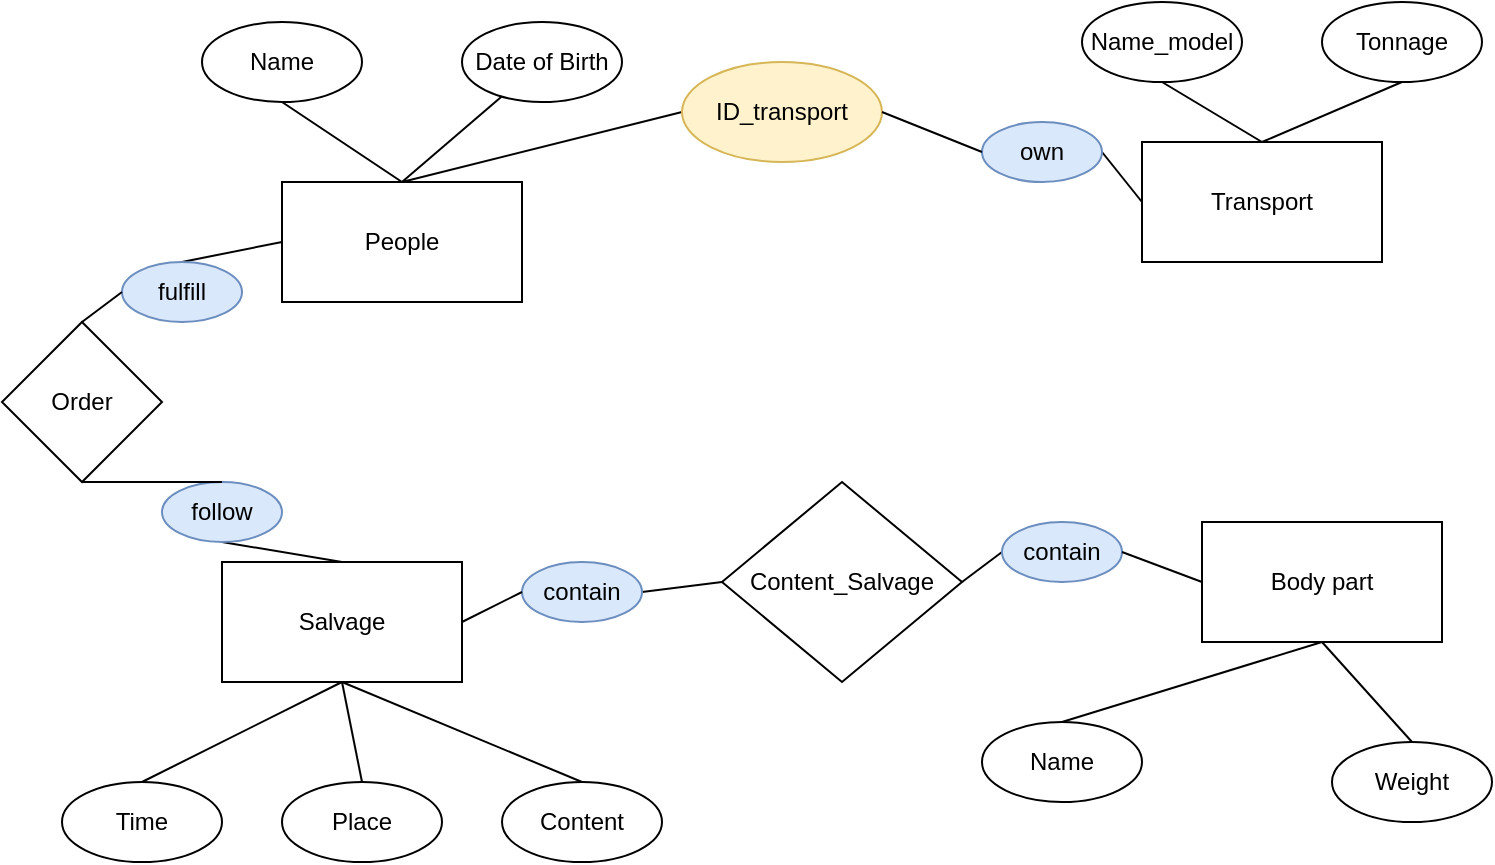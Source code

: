 <mxfile version="20.5.1" type="github">
  <diagram id="_ZWaxzBOlsLwsD3KHRWm" name="Page-1">
    <mxGraphModel dx="1422" dy="794" grid="1" gridSize="10" guides="1" tooltips="1" connect="1" arrows="1" fold="1" page="1" pageScale="1" pageWidth="850" pageHeight="1100" math="0" shadow="0">
      <root>
        <mxCell id="0" />
        <mxCell id="1" parent="0" />
        <mxCell id="pfXwxEPZTydBmNVGmDUg-1" value="People" style="rounded=0;whiteSpace=wrap;html=1;" parent="1" vertex="1">
          <mxGeometry x="200" y="180" width="120" height="60" as="geometry" />
        </mxCell>
        <mxCell id="pfXwxEPZTydBmNVGmDUg-2" value="Body part" style="rounded=0;whiteSpace=wrap;html=1;" parent="1" vertex="1">
          <mxGeometry x="660" y="350" width="120" height="60" as="geometry" />
        </mxCell>
        <mxCell id="pfXwxEPZTydBmNVGmDUg-3" value="Salvage" style="rounded=0;whiteSpace=wrap;html=1;" parent="1" vertex="1">
          <mxGeometry x="170" y="370" width="120" height="60" as="geometry" />
        </mxCell>
        <mxCell id="pfXwxEPZTydBmNVGmDUg-4" value="Transport" style="rounded=0;whiteSpace=wrap;html=1;" parent="1" vertex="1">
          <mxGeometry x="630" y="160" width="120" height="60" as="geometry" />
        </mxCell>
        <mxCell id="pfXwxEPZTydBmNVGmDUg-5" value="Name" style="ellipse;whiteSpace=wrap;html=1;" parent="1" vertex="1">
          <mxGeometry x="160" y="100" width="80" height="40" as="geometry" />
        </mxCell>
        <mxCell id="pfXwxEPZTydBmNVGmDUg-6" value="Date of Birth" style="ellipse;whiteSpace=wrap;html=1;" parent="1" vertex="1">
          <mxGeometry x="290" y="100" width="80" height="40" as="geometry" />
        </mxCell>
        <mxCell id="pfXwxEPZTydBmNVGmDUg-7" value="" style="endArrow=none;html=1;rounded=0;exitX=0.5;exitY=1;exitDx=0;exitDy=0;entryX=0.5;entryY=0;entryDx=0;entryDy=0;" parent="1" source="pfXwxEPZTydBmNVGmDUg-5" target="pfXwxEPZTydBmNVGmDUg-1" edge="1">
          <mxGeometry width="50" height="50" relative="1" as="geometry">
            <mxPoint x="400" y="440" as="sourcePoint" />
            <mxPoint x="450" y="390" as="targetPoint" />
          </mxGeometry>
        </mxCell>
        <mxCell id="pfXwxEPZTydBmNVGmDUg-8" value="" style="endArrow=none;html=1;rounded=0;exitX=0.5;exitY=0;exitDx=0;exitDy=0;" parent="1" source="pfXwxEPZTydBmNVGmDUg-1" target="pfXwxEPZTydBmNVGmDUg-6" edge="1">
          <mxGeometry width="50" height="50" relative="1" as="geometry">
            <mxPoint x="400" y="440" as="sourcePoint" />
            <mxPoint x="450" y="390" as="targetPoint" />
          </mxGeometry>
        </mxCell>
        <mxCell id="pfXwxEPZTydBmNVGmDUg-9" value="Name" style="ellipse;whiteSpace=wrap;html=1;" parent="1" vertex="1">
          <mxGeometry x="550" y="450" width="80" height="40" as="geometry" />
        </mxCell>
        <mxCell id="pfXwxEPZTydBmNVGmDUg-10" value="Weight" style="ellipse;whiteSpace=wrap;html=1;" parent="1" vertex="1">
          <mxGeometry x="725" y="460" width="80" height="40" as="geometry" />
        </mxCell>
        <mxCell id="pfXwxEPZTydBmNVGmDUg-11" value="" style="endArrow=none;html=1;rounded=0;exitX=0.5;exitY=0;exitDx=0;exitDy=0;entryX=0.5;entryY=1;entryDx=0;entryDy=0;" parent="1" source="pfXwxEPZTydBmNVGmDUg-9" target="pfXwxEPZTydBmNVGmDUg-2" edge="1">
          <mxGeometry width="50" height="50" relative="1" as="geometry">
            <mxPoint x="425" y="720" as="sourcePoint" />
            <mxPoint x="475" y="670" as="targetPoint" />
          </mxGeometry>
        </mxCell>
        <mxCell id="pfXwxEPZTydBmNVGmDUg-12" value="" style="endArrow=none;html=1;rounded=0;entryX=0.5;entryY=0;entryDx=0;entryDy=0;exitX=0.5;exitY=1;exitDx=0;exitDy=0;" parent="1" source="pfXwxEPZTydBmNVGmDUg-2" target="pfXwxEPZTydBmNVGmDUg-10" edge="1">
          <mxGeometry width="50" height="50" relative="1" as="geometry">
            <mxPoint x="425" y="720" as="sourcePoint" />
            <mxPoint x="475" y="670" as="targetPoint" />
          </mxGeometry>
        </mxCell>
        <mxCell id="pfXwxEPZTydBmNVGmDUg-14" value="Time" style="ellipse;whiteSpace=wrap;html=1;" parent="1" vertex="1">
          <mxGeometry x="90" y="480" width="80" height="40" as="geometry" />
        </mxCell>
        <mxCell id="pfXwxEPZTydBmNVGmDUg-15" value="Place" style="ellipse;whiteSpace=wrap;html=1;" parent="1" vertex="1">
          <mxGeometry x="200" y="480" width="80" height="40" as="geometry" />
        </mxCell>
        <mxCell id="pfXwxEPZTydBmNVGmDUg-16" value="Content" style="ellipse;whiteSpace=wrap;html=1;" parent="1" vertex="1">
          <mxGeometry x="310" y="480" width="80" height="40" as="geometry" />
        </mxCell>
        <mxCell id="pfXwxEPZTydBmNVGmDUg-17" value="" style="endArrow=none;html=1;rounded=0;exitX=0.5;exitY=1;exitDx=0;exitDy=0;entryX=0.5;entryY=0;entryDx=0;entryDy=0;" parent="1" source="pfXwxEPZTydBmNVGmDUg-3" target="pfXwxEPZTydBmNVGmDUg-16" edge="1">
          <mxGeometry width="50" height="50" relative="1" as="geometry">
            <mxPoint x="400" y="440" as="sourcePoint" />
            <mxPoint x="450" y="390" as="targetPoint" />
          </mxGeometry>
        </mxCell>
        <mxCell id="pfXwxEPZTydBmNVGmDUg-19" value="" style="endArrow=none;html=1;rounded=0;exitX=0.5;exitY=1;exitDx=0;exitDy=0;entryX=0.5;entryY=0;entryDx=0;entryDy=0;" parent="1" source="pfXwxEPZTydBmNVGmDUg-3" target="pfXwxEPZTydBmNVGmDUg-15" edge="1">
          <mxGeometry width="50" height="50" relative="1" as="geometry">
            <mxPoint x="270" y="450" as="sourcePoint" />
            <mxPoint x="360" y="490" as="targetPoint" />
          </mxGeometry>
        </mxCell>
        <mxCell id="pfXwxEPZTydBmNVGmDUg-20" value="" style="endArrow=none;html=1;rounded=0;exitX=0.5;exitY=1;exitDx=0;exitDy=0;entryX=0.5;entryY=0;entryDx=0;entryDy=0;" parent="1" source="pfXwxEPZTydBmNVGmDUg-3" target="pfXwxEPZTydBmNVGmDUg-14" edge="1">
          <mxGeometry width="50" height="50" relative="1" as="geometry">
            <mxPoint x="280" y="460" as="sourcePoint" />
            <mxPoint x="370" y="500" as="targetPoint" />
          </mxGeometry>
        </mxCell>
        <mxCell id="pfXwxEPZTydBmNVGmDUg-21" value="Name_model" style="ellipse;whiteSpace=wrap;html=1;" parent="1" vertex="1">
          <mxGeometry x="600" y="90" width="80" height="40" as="geometry" />
        </mxCell>
        <mxCell id="pfXwxEPZTydBmNVGmDUg-22" value="Tonnage" style="ellipse;whiteSpace=wrap;html=1;" parent="1" vertex="1">
          <mxGeometry x="720" y="90" width="80" height="40" as="geometry" />
        </mxCell>
        <mxCell id="pfXwxEPZTydBmNVGmDUg-23" value="" style="endArrow=none;html=1;rounded=0;exitX=0.5;exitY=1;exitDx=0;exitDy=0;entryX=0.5;entryY=0;entryDx=0;entryDy=0;" parent="1" source="pfXwxEPZTydBmNVGmDUg-21" target="pfXwxEPZTydBmNVGmDUg-4" edge="1">
          <mxGeometry width="50" height="50" relative="1" as="geometry">
            <mxPoint x="425" y="580" as="sourcePoint" />
            <mxPoint x="685" y="200" as="targetPoint" />
          </mxGeometry>
        </mxCell>
        <mxCell id="pfXwxEPZTydBmNVGmDUg-24" value="" style="endArrow=none;html=1;rounded=0;entryX=0.5;entryY=1;entryDx=0;entryDy=0;exitX=0.5;exitY=0;exitDx=0;exitDy=0;" parent="1" source="pfXwxEPZTydBmNVGmDUg-4" target="pfXwxEPZTydBmNVGmDUg-22" edge="1">
          <mxGeometry width="50" height="50" relative="1" as="geometry">
            <mxPoint x="675" y="320" as="sourcePoint" />
            <mxPoint x="475" y="530" as="targetPoint" />
          </mxGeometry>
        </mxCell>
        <mxCell id="pfXwxEPZTydBmNVGmDUg-30" value="Order" style="rhombus;whiteSpace=wrap;html=1;" parent="1" vertex="1">
          <mxGeometry x="60" y="250" width="80" height="80" as="geometry" />
        </mxCell>
        <mxCell id="pfXwxEPZTydBmNVGmDUg-31" value="" style="endArrow=none;html=1;rounded=0;exitX=0.5;exitY=1;exitDx=0;exitDy=0;entryX=0.5;entryY=0;entryDx=0;entryDy=0;startArrow=none;" parent="1" source="eQPkWqtmM3DXl6t3U87o-5" target="pfXwxEPZTydBmNVGmDUg-3" edge="1">
          <mxGeometry width="50" height="50" relative="1" as="geometry">
            <mxPoint x="400" y="440" as="sourcePoint" />
            <mxPoint x="450" y="390" as="targetPoint" />
          </mxGeometry>
        </mxCell>
        <mxCell id="pfXwxEPZTydBmNVGmDUg-32" value="" style="endArrow=none;html=1;rounded=0;exitX=0.5;exitY=0;exitDx=0;exitDy=0;entryX=0;entryY=0.5;entryDx=0;entryDy=0;startArrow=none;" parent="1" source="eQPkWqtmM3DXl6t3U87o-7" target="pfXwxEPZTydBmNVGmDUg-1" edge="1">
          <mxGeometry width="50" height="50" relative="1" as="geometry">
            <mxPoint x="400" y="440" as="sourcePoint" />
            <mxPoint x="110" y="310" as="targetPoint" />
          </mxGeometry>
        </mxCell>
        <mxCell id="pfXwxEPZTydBmNVGmDUg-33" value="Content_Salvage" style="rhombus;whiteSpace=wrap;html=1;" parent="1" vertex="1">
          <mxGeometry x="420" y="330" width="120" height="100" as="geometry" />
        </mxCell>
        <mxCell id="pfXwxEPZTydBmNVGmDUg-34" value="" style="endArrow=none;html=1;rounded=0;exitX=1;exitY=0.5;exitDx=0;exitDy=0;entryX=0;entryY=0.5;entryDx=0;entryDy=0;startArrow=none;" parent="1" source="eQPkWqtmM3DXl6t3U87o-3" target="pfXwxEPZTydBmNVGmDUg-33" edge="1">
          <mxGeometry width="50" height="50" relative="1" as="geometry">
            <mxPoint x="400" y="440" as="sourcePoint" />
            <mxPoint x="450" y="390" as="targetPoint" />
          </mxGeometry>
        </mxCell>
        <mxCell id="pfXwxEPZTydBmNVGmDUg-35" value="" style="endArrow=none;html=1;rounded=0;entryX=1;entryY=0.5;entryDx=0;entryDy=0;exitX=0;exitY=0.5;exitDx=0;exitDy=0;startArrow=none;" parent="1" source="eQPkWqtmM3DXl6t3U87o-1" target="pfXwxEPZTydBmNVGmDUg-33" edge="1">
          <mxGeometry width="50" height="50" relative="1" as="geometry">
            <mxPoint x="400" y="440" as="sourcePoint" />
            <mxPoint x="450" y="390" as="targetPoint" />
          </mxGeometry>
        </mxCell>
        <mxCell id="yyBRxV2-yoQEGYxYxc4q-1" value="" style="endArrow=none;html=1;rounded=0;exitX=0.5;exitY=0;exitDx=0;exitDy=0;entryX=0;entryY=0.5;entryDx=0;entryDy=0;" parent="1" source="pfXwxEPZTydBmNVGmDUg-1" target="yyBRxV2-yoQEGYxYxc4q-2" edge="1">
          <mxGeometry width="50" height="50" relative="1" as="geometry">
            <mxPoint x="400" y="440" as="sourcePoint" />
            <mxPoint x="410" y="150" as="targetPoint" />
          </mxGeometry>
        </mxCell>
        <mxCell id="yyBRxV2-yoQEGYxYxc4q-2" value="ID_transport" style="ellipse;whiteSpace=wrap;html=1;fillColor=#fff2cc;strokeColor=#d6b656;" parent="1" vertex="1">
          <mxGeometry x="400" y="120" width="100" height="50" as="geometry" />
        </mxCell>
        <mxCell id="yyBRxV2-yoQEGYxYxc4q-3" value="" style="endArrow=none;html=1;rounded=0;exitX=1;exitY=0.5;exitDx=0;exitDy=0;entryX=0;entryY=0.5;entryDx=0;entryDy=0;startArrow=none;" parent="1" source="eQPkWqtmM3DXl6t3U87o-9" target="pfXwxEPZTydBmNVGmDUg-4" edge="1">
          <mxGeometry width="50" height="50" relative="1" as="geometry">
            <mxPoint x="400" y="440" as="sourcePoint" />
            <mxPoint x="450" y="390" as="targetPoint" />
          </mxGeometry>
        </mxCell>
        <mxCell id="eQPkWqtmM3DXl6t3U87o-1" value="contain" style="ellipse;whiteSpace=wrap;html=1;fillColor=#dae8fc;strokeColor=#6c8ebf;" vertex="1" parent="1">
          <mxGeometry x="560" y="350" width="60" height="30" as="geometry" />
        </mxCell>
        <mxCell id="eQPkWqtmM3DXl6t3U87o-2" value="" style="endArrow=none;html=1;rounded=0;entryX=1;entryY=0.5;entryDx=0;entryDy=0;exitX=0;exitY=0.5;exitDx=0;exitDy=0;" edge="1" parent="1" source="pfXwxEPZTydBmNVGmDUg-2" target="eQPkWqtmM3DXl6t3U87o-1">
          <mxGeometry width="50" height="50" relative="1" as="geometry">
            <mxPoint x="600" y="380" as="sourcePoint" />
            <mxPoint x="505" y="380" as="targetPoint" />
          </mxGeometry>
        </mxCell>
        <mxCell id="eQPkWqtmM3DXl6t3U87o-3" value="contain" style="ellipse;whiteSpace=wrap;html=1;fillColor=#dae8fc;strokeColor=#6c8ebf;" vertex="1" parent="1">
          <mxGeometry x="320" y="370" width="60" height="30" as="geometry" />
        </mxCell>
        <mxCell id="eQPkWqtmM3DXl6t3U87o-4" value="" style="endArrow=none;html=1;rounded=0;exitX=1;exitY=0.5;exitDx=0;exitDy=0;entryX=0;entryY=0.5;entryDx=0;entryDy=0;" edge="1" parent="1" source="pfXwxEPZTydBmNVGmDUg-3" target="eQPkWqtmM3DXl6t3U87o-3">
          <mxGeometry width="50" height="50" relative="1" as="geometry">
            <mxPoint x="320" y="410" as="sourcePoint" />
            <mxPoint x="385" y="380" as="targetPoint" />
          </mxGeometry>
        </mxCell>
        <mxCell id="eQPkWqtmM3DXl6t3U87o-5" value="follow" style="ellipse;whiteSpace=wrap;html=1;fillColor=#dae8fc;strokeColor=#6c8ebf;" vertex="1" parent="1">
          <mxGeometry x="140" y="330" width="60" height="30" as="geometry" />
        </mxCell>
        <mxCell id="eQPkWqtmM3DXl6t3U87o-6" value="" style="endArrow=none;html=1;rounded=0;exitX=0.5;exitY=1;exitDx=0;exitDy=0;entryX=0.5;entryY=0;entryDx=0;entryDy=0;" edge="1" parent="1" source="pfXwxEPZTydBmNVGmDUg-30" target="eQPkWqtmM3DXl6t3U87o-5">
          <mxGeometry width="50" height="50" relative="1" as="geometry">
            <mxPoint x="130" y="330" as="sourcePoint" />
            <mxPoint x="230" y="370" as="targetPoint" />
          </mxGeometry>
        </mxCell>
        <mxCell id="eQPkWqtmM3DXl6t3U87o-7" value="fulfill" style="ellipse;whiteSpace=wrap;html=1;fillColor=#dae8fc;strokeColor=#6c8ebf;" vertex="1" parent="1">
          <mxGeometry x="120" y="220" width="60" height="30" as="geometry" />
        </mxCell>
        <mxCell id="eQPkWqtmM3DXl6t3U87o-8" value="" style="endArrow=none;html=1;rounded=0;exitX=0.5;exitY=0;exitDx=0;exitDy=0;entryX=0;entryY=0.5;entryDx=0;entryDy=0;" edge="1" parent="1" source="pfXwxEPZTydBmNVGmDUg-30" target="eQPkWqtmM3DXl6t3U87o-7">
          <mxGeometry width="50" height="50" relative="1" as="geometry">
            <mxPoint x="100" y="250" as="sourcePoint" />
            <mxPoint x="200" y="210" as="targetPoint" />
          </mxGeometry>
        </mxCell>
        <mxCell id="eQPkWqtmM3DXl6t3U87o-9" value="own" style="ellipse;whiteSpace=wrap;html=1;fillColor=#dae8fc;strokeColor=#6c8ebf;" vertex="1" parent="1">
          <mxGeometry x="550" y="150" width="60" height="30" as="geometry" />
        </mxCell>
        <mxCell id="eQPkWqtmM3DXl6t3U87o-11" value="" style="endArrow=none;html=1;rounded=0;exitX=1;exitY=0.5;exitDx=0;exitDy=0;entryX=0;entryY=0.5;entryDx=0;entryDy=0;" edge="1" parent="1" source="yyBRxV2-yoQEGYxYxc4q-2" target="eQPkWqtmM3DXl6t3U87o-9">
          <mxGeometry width="50" height="50" relative="1" as="geometry">
            <mxPoint x="525" y="145" as="sourcePoint" />
            <mxPoint x="630" y="190" as="targetPoint" />
          </mxGeometry>
        </mxCell>
      </root>
    </mxGraphModel>
  </diagram>
</mxfile>
